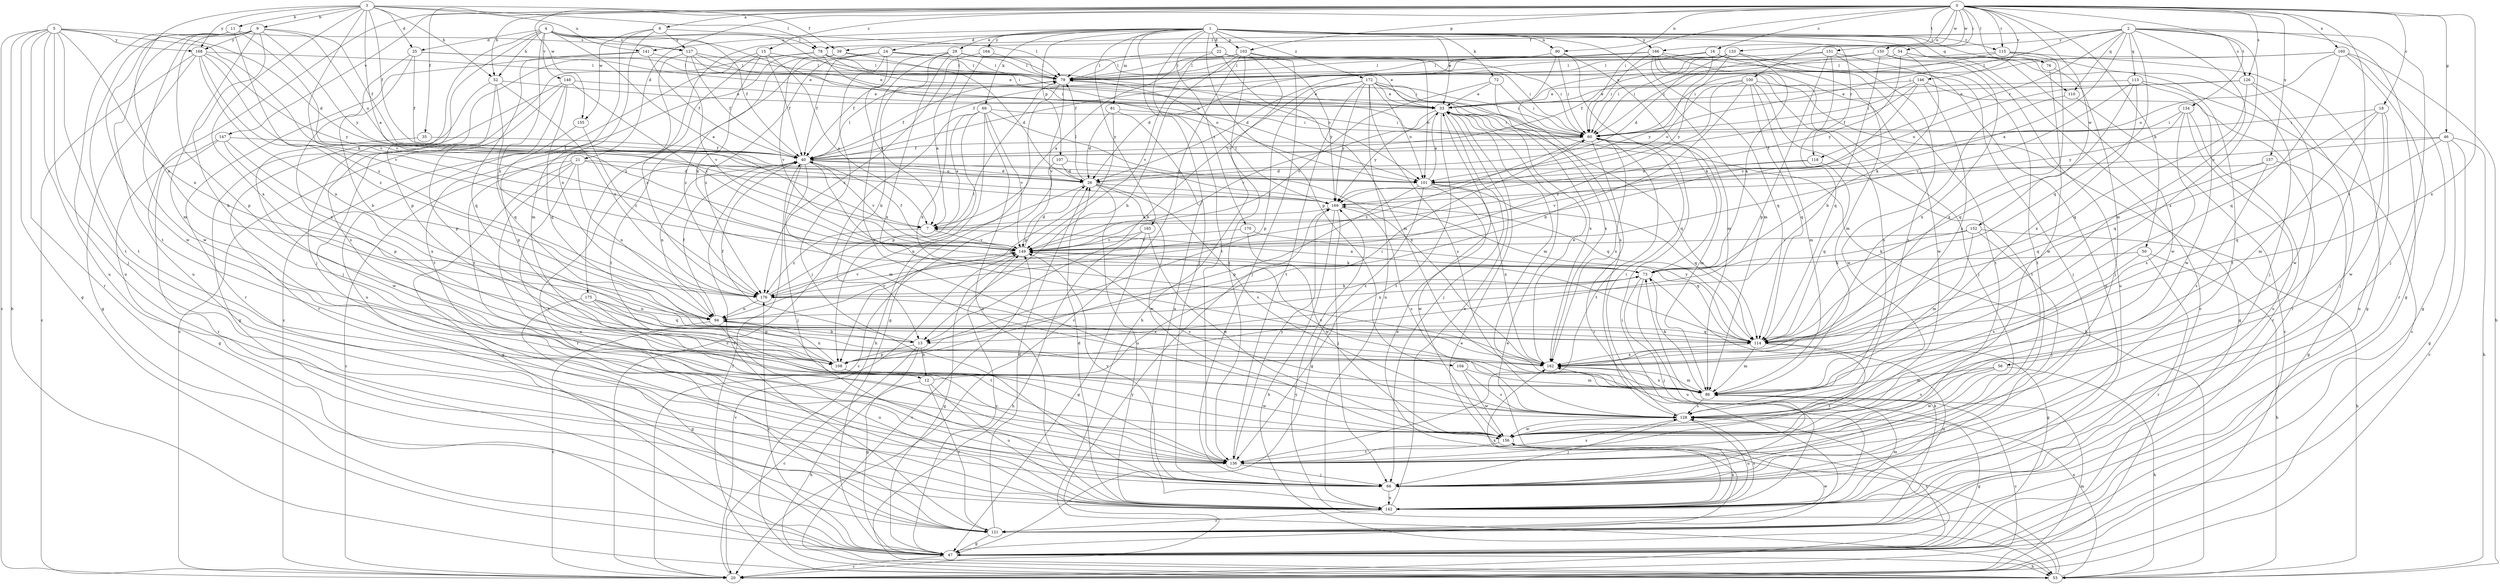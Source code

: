 strict digraph  {
0;
1;
2;
3;
4;
5;
6;
7;
9;
11;
12;
13;
15;
16;
18;
20;
21;
22;
24;
25;
26;
29;
33;
35;
39;
40;
46;
47;
50;
52;
53;
54;
56;
60;
66;
69;
72;
73;
76;
78;
79;
81;
86;
90;
94;
100;
101;
103;
104;
107;
108;
110;
113;
114;
115;
118;
121;
126;
127;
128;
133;
134;
136;
141;
142;
146;
147;
148;
149;
150;
151;
152;
155;
156;
157;
160;
162;
164;
165;
166;
168;
169;
170;
172;
175;
176;
0 -> 6  [label=a];
0 -> 15  [label=c];
0 -> 16  [label=c];
0 -> 18  [label=c];
0 -> 21  [label=d];
0 -> 35  [label=f];
0 -> 46  [label=g];
0 -> 50  [label=h];
0 -> 52  [label=h];
0 -> 54  [label=i];
0 -> 56  [label=i];
0 -> 60  [label=i];
0 -> 76  [label=l];
0 -> 90  [label=n];
0 -> 100  [label=o];
0 -> 103  [label=p];
0 -> 115  [label=r];
0 -> 126  [label=s];
0 -> 133  [label=t];
0 -> 134  [label=t];
0 -> 136  [label=t];
0 -> 146  [label=v];
0 -> 147  [label=v];
0 -> 150  [label=w];
0 -> 151  [label=w];
0 -> 152  [label=w];
0 -> 155  [label=w];
0 -> 157  [label=x];
0 -> 160  [label=x];
0 -> 162  [label=x];
1 -> 20  [label=c];
1 -> 22  [label=d];
1 -> 24  [label=d];
1 -> 29  [label=e];
1 -> 33  [label=e];
1 -> 66  [label=j];
1 -> 69  [label=k];
1 -> 72  [label=k];
1 -> 76  [label=l];
1 -> 81  [label=m];
1 -> 86  [label=m];
1 -> 90  [label=n];
1 -> 103  [label=p];
1 -> 104  [label=p];
1 -> 107  [label=p];
1 -> 110  [label=q];
1 -> 115  [label=r];
1 -> 118  [label=r];
1 -> 136  [label=t];
1 -> 141  [label=u];
1 -> 164  [label=y];
1 -> 165  [label=y];
1 -> 166  [label=y];
1 -> 170  [label=z];
1 -> 172  [label=z];
1 -> 175  [label=z];
2 -> 7  [label=a];
2 -> 39  [label=f];
2 -> 47  [label=g];
2 -> 60  [label=i];
2 -> 66  [label=j];
2 -> 78  [label=l];
2 -> 86  [label=m];
2 -> 110  [label=q];
2 -> 113  [label=q];
2 -> 114  [label=q];
2 -> 118  [label=r];
2 -> 126  [label=s];
2 -> 162  [label=x];
2 -> 166  [label=y];
3 -> 7  [label=a];
3 -> 9  [label=b];
3 -> 11  [label=b];
3 -> 25  [label=d];
3 -> 39  [label=f];
3 -> 40  [label=f];
3 -> 52  [label=h];
3 -> 73  [label=k];
3 -> 78  [label=l];
3 -> 94  [label=n];
3 -> 141  [label=u];
3 -> 162  [label=x];
3 -> 168  [label=y];
4 -> 7  [label=a];
4 -> 25  [label=d];
4 -> 40  [label=f];
4 -> 52  [label=h];
4 -> 60  [label=i];
4 -> 66  [label=j];
4 -> 78  [label=l];
4 -> 101  [label=o];
4 -> 108  [label=p];
4 -> 127  [label=s];
4 -> 148  [label=v];
4 -> 176  [label=z];
5 -> 20  [label=c];
5 -> 26  [label=d];
5 -> 47  [label=g];
5 -> 53  [label=h];
5 -> 66  [label=j];
5 -> 94  [label=n];
5 -> 121  [label=r];
5 -> 136  [label=t];
5 -> 142  [label=u];
5 -> 149  [label=v];
5 -> 168  [label=y];
6 -> 79  [label=l];
6 -> 86  [label=m];
6 -> 94  [label=n];
6 -> 127  [label=s];
6 -> 155  [label=w];
7 -> 149  [label=v];
7 -> 176  [label=z];
9 -> 12  [label=b];
9 -> 40  [label=f];
9 -> 86  [label=m];
9 -> 101  [label=o];
9 -> 108  [label=p];
9 -> 136  [label=t];
9 -> 142  [label=u];
9 -> 156  [label=w];
9 -> 168  [label=y];
9 -> 169  [label=y];
11 -> 127  [label=s];
11 -> 142  [label=u];
11 -> 149  [label=v];
11 -> 156  [label=w];
11 -> 176  [label=z];
12 -> 53  [label=h];
12 -> 60  [label=i];
12 -> 121  [label=r];
12 -> 142  [label=u];
13 -> 12  [label=b];
13 -> 20  [label=c];
13 -> 40  [label=f];
13 -> 47  [label=g];
13 -> 108  [label=p];
15 -> 7  [label=a];
15 -> 20  [label=c];
15 -> 40  [label=f];
15 -> 73  [label=k];
15 -> 79  [label=l];
15 -> 136  [label=t];
16 -> 26  [label=d];
16 -> 40  [label=f];
16 -> 79  [label=l];
16 -> 86  [label=m];
16 -> 142  [label=u];
16 -> 169  [label=y];
18 -> 60  [label=i];
18 -> 86  [label=m];
18 -> 114  [label=q];
18 -> 142  [label=u];
18 -> 156  [label=w];
20 -> 33  [label=e];
20 -> 86  [label=m];
20 -> 149  [label=v];
20 -> 169  [label=y];
21 -> 20  [label=c];
21 -> 26  [label=d];
21 -> 47  [label=g];
21 -> 94  [label=n];
21 -> 101  [label=o];
21 -> 136  [label=t];
21 -> 142  [label=u];
22 -> 60  [label=i];
22 -> 79  [label=l];
22 -> 86  [label=m];
22 -> 149  [label=v];
22 -> 169  [label=y];
24 -> 7  [label=a];
24 -> 33  [label=e];
24 -> 40  [label=f];
24 -> 60  [label=i];
24 -> 66  [label=j];
24 -> 79  [label=l];
24 -> 136  [label=t];
24 -> 176  [label=z];
25 -> 13  [label=b];
25 -> 33  [label=e];
25 -> 40  [label=f];
25 -> 79  [label=l];
25 -> 162  [label=x];
26 -> 79  [label=l];
26 -> 94  [label=n];
26 -> 128  [label=s];
26 -> 142  [label=u];
26 -> 156  [label=w];
26 -> 169  [label=y];
29 -> 7  [label=a];
29 -> 13  [label=b];
29 -> 40  [label=f];
29 -> 79  [label=l];
29 -> 101  [label=o];
29 -> 128  [label=s];
29 -> 162  [label=x];
33 -> 60  [label=i];
33 -> 66  [label=j];
33 -> 86  [label=m];
33 -> 114  [label=q];
33 -> 136  [label=t];
33 -> 149  [label=v];
33 -> 169  [label=y];
35 -> 40  [label=f];
35 -> 156  [label=w];
39 -> 26  [label=d];
39 -> 79  [label=l];
39 -> 136  [label=t];
39 -> 149  [label=v];
39 -> 176  [label=z];
40 -> 26  [label=d];
40 -> 66  [label=j];
40 -> 79  [label=l];
40 -> 86  [label=m];
40 -> 94  [label=n];
40 -> 101  [label=o];
40 -> 114  [label=q];
40 -> 121  [label=r];
40 -> 149  [label=v];
46 -> 20  [label=c];
46 -> 40  [label=f];
46 -> 47  [label=g];
46 -> 53  [label=h];
46 -> 101  [label=o];
46 -> 114  [label=q];
47 -> 20  [label=c];
47 -> 33  [label=e];
47 -> 53  [label=h];
47 -> 128  [label=s];
47 -> 149  [label=v];
47 -> 176  [label=z];
50 -> 53  [label=h];
50 -> 73  [label=k];
50 -> 121  [label=r];
50 -> 128  [label=s];
52 -> 33  [label=e];
52 -> 108  [label=p];
52 -> 114  [label=q];
52 -> 121  [label=r];
52 -> 176  [label=z];
53 -> 33  [label=e];
53 -> 40  [label=f];
53 -> 149  [label=v];
53 -> 162  [label=x];
53 -> 169  [label=y];
54 -> 73  [label=k];
54 -> 79  [label=l];
54 -> 136  [label=t];
54 -> 156  [label=w];
54 -> 169  [label=y];
56 -> 53  [label=h];
56 -> 86  [label=m];
56 -> 128  [label=s];
56 -> 156  [label=w];
60 -> 40  [label=f];
60 -> 86  [label=m];
60 -> 121  [label=r];
60 -> 136  [label=t];
60 -> 162  [label=x];
60 -> 176  [label=z];
66 -> 142  [label=u];
66 -> 149  [label=v];
69 -> 7  [label=a];
69 -> 20  [label=c];
69 -> 53  [label=h];
69 -> 60  [label=i];
69 -> 108  [label=p];
69 -> 142  [label=u];
69 -> 149  [label=v];
69 -> 162  [label=x];
72 -> 33  [label=e];
72 -> 60  [label=i];
72 -> 149  [label=v];
72 -> 162  [label=x];
73 -> 7  [label=a];
73 -> 47  [label=g];
73 -> 66  [label=j];
73 -> 94  [label=n];
73 -> 142  [label=u];
73 -> 176  [label=z];
76 -> 66  [label=j];
76 -> 156  [label=w];
78 -> 33  [label=e];
78 -> 60  [label=i];
78 -> 66  [label=j];
78 -> 79  [label=l];
78 -> 101  [label=o];
78 -> 128  [label=s];
79 -> 33  [label=e];
79 -> 40  [label=f];
79 -> 47  [label=g];
79 -> 149  [label=v];
81 -> 26  [label=d];
81 -> 60  [label=i];
81 -> 108  [label=p];
81 -> 142  [label=u];
86 -> 20  [label=c];
86 -> 73  [label=k];
86 -> 128  [label=s];
86 -> 149  [label=v];
86 -> 162  [label=x];
90 -> 60  [label=i];
90 -> 73  [label=k];
90 -> 79  [label=l];
90 -> 86  [label=m];
90 -> 128  [label=s];
94 -> 13  [label=b];
94 -> 20  [label=c];
94 -> 40  [label=f];
94 -> 114  [label=q];
94 -> 142  [label=u];
94 -> 149  [label=v];
100 -> 13  [label=b];
100 -> 33  [label=e];
100 -> 47  [label=g];
100 -> 86  [label=m];
100 -> 101  [label=o];
100 -> 114  [label=q];
100 -> 136  [label=t];
100 -> 176  [label=z];
101 -> 33  [label=e];
101 -> 47  [label=g];
101 -> 108  [label=p];
101 -> 114  [label=q];
101 -> 156  [label=w];
101 -> 162  [label=x];
103 -> 7  [label=a];
103 -> 13  [label=b];
103 -> 20  [label=c];
103 -> 53  [label=h];
103 -> 66  [label=j];
103 -> 79  [label=l];
103 -> 101  [label=o];
103 -> 136  [label=t];
104 -> 86  [label=m];
104 -> 128  [label=s];
104 -> 156  [label=w];
107 -> 20  [label=c];
107 -> 26  [label=d];
107 -> 114  [label=q];
108 -> 94  [label=n];
108 -> 156  [label=w];
110 -> 20  [label=c];
110 -> 156  [label=w];
113 -> 20  [label=c];
113 -> 33  [label=e];
113 -> 114  [label=q];
113 -> 149  [label=v];
113 -> 156  [label=w];
113 -> 162  [label=x];
114 -> 86  [label=m];
114 -> 136  [label=t];
114 -> 142  [label=u];
114 -> 162  [label=x];
114 -> 169  [label=y];
115 -> 47  [label=g];
115 -> 60  [label=i];
115 -> 66  [label=j];
115 -> 79  [label=l];
115 -> 162  [label=x];
118 -> 101  [label=o];
118 -> 114  [label=q];
118 -> 149  [label=v];
121 -> 26  [label=d];
121 -> 40  [label=f];
121 -> 47  [label=g];
121 -> 73  [label=k];
121 -> 156  [label=w];
126 -> 33  [label=e];
126 -> 66  [label=j];
126 -> 101  [label=o];
126 -> 114  [label=q];
126 -> 156  [label=w];
127 -> 33  [label=e];
127 -> 40  [label=f];
127 -> 60  [label=i];
127 -> 79  [label=l];
127 -> 149  [label=v];
127 -> 176  [label=z];
128 -> 47  [label=g];
128 -> 60  [label=i];
128 -> 66  [label=j];
128 -> 142  [label=u];
128 -> 149  [label=v];
128 -> 156  [label=w];
133 -> 26  [label=d];
133 -> 40  [label=f];
133 -> 60  [label=i];
133 -> 73  [label=k];
133 -> 79  [label=l];
133 -> 136  [label=t];
133 -> 169  [label=y];
134 -> 60  [label=i];
134 -> 121  [label=r];
134 -> 128  [label=s];
134 -> 142  [label=u];
134 -> 169  [label=y];
136 -> 66  [label=j];
136 -> 128  [label=s];
136 -> 169  [label=y];
141 -> 40  [label=f];
141 -> 79  [label=l];
141 -> 114  [label=q];
141 -> 121  [label=r];
142 -> 26  [label=d];
142 -> 33  [label=e];
142 -> 60  [label=i];
142 -> 86  [label=m];
142 -> 121  [label=r];
142 -> 128  [label=s];
142 -> 162  [label=x];
146 -> 33  [label=e];
146 -> 40  [label=f];
146 -> 60  [label=i];
146 -> 121  [label=r];
146 -> 149  [label=v];
146 -> 162  [label=x];
147 -> 40  [label=f];
147 -> 47  [label=g];
147 -> 108  [label=p];
147 -> 121  [label=r];
147 -> 162  [label=x];
148 -> 20  [label=c];
148 -> 33  [label=e];
148 -> 47  [label=g];
148 -> 114  [label=q];
148 -> 142  [label=u];
148 -> 149  [label=v];
149 -> 26  [label=d];
149 -> 40  [label=f];
149 -> 47  [label=g];
149 -> 73  [label=k];
150 -> 13  [label=b];
150 -> 60  [label=i];
150 -> 79  [label=l];
150 -> 142  [label=u];
150 -> 162  [label=x];
151 -> 60  [label=i];
151 -> 66  [label=j];
151 -> 79  [label=l];
151 -> 108  [label=p];
151 -> 114  [label=q];
151 -> 128  [label=s];
152 -> 53  [label=h];
152 -> 66  [label=j];
152 -> 73  [label=k];
152 -> 86  [label=m];
152 -> 149  [label=v];
155 -> 108  [label=p];
155 -> 176  [label=z];
156 -> 136  [label=t];
156 -> 142  [label=u];
157 -> 26  [label=d];
157 -> 47  [label=g];
157 -> 114  [label=q];
157 -> 128  [label=s];
160 -> 33  [label=e];
160 -> 47  [label=g];
160 -> 53  [label=h];
160 -> 79  [label=l];
160 -> 101  [label=o];
160 -> 114  [label=q];
160 -> 121  [label=r];
162 -> 33  [label=e];
162 -> 86  [label=m];
164 -> 79  [label=l];
164 -> 162  [label=x];
164 -> 176  [label=z];
165 -> 47  [label=g];
165 -> 53  [label=h];
165 -> 149  [label=v];
165 -> 156  [label=w];
166 -> 26  [label=d];
166 -> 40  [label=f];
166 -> 60  [label=i];
166 -> 66  [label=j];
166 -> 79  [label=l];
166 -> 114  [label=q];
166 -> 128  [label=s];
166 -> 136  [label=t];
166 -> 156  [label=w];
168 -> 20  [label=c];
168 -> 47  [label=g];
168 -> 79  [label=l];
168 -> 94  [label=n];
168 -> 149  [label=v];
168 -> 169  [label=y];
168 -> 176  [label=z];
169 -> 7  [label=a];
169 -> 53  [label=h];
169 -> 66  [label=j];
169 -> 79  [label=l];
169 -> 128  [label=s];
170 -> 114  [label=q];
170 -> 149  [label=v];
170 -> 156  [label=w];
172 -> 13  [label=b];
172 -> 33  [label=e];
172 -> 53  [label=h];
172 -> 60  [label=i];
172 -> 101  [label=o];
172 -> 108  [label=p];
172 -> 128  [label=s];
172 -> 136  [label=t];
172 -> 142  [label=u];
172 -> 162  [label=x];
172 -> 169  [label=y];
175 -> 47  [label=g];
175 -> 94  [label=n];
175 -> 108  [label=p];
175 -> 114  [label=q];
175 -> 136  [label=t];
176 -> 73  [label=k];
176 -> 79  [label=l];
176 -> 94  [label=n];
176 -> 149  [label=v];
176 -> 162  [label=x];
}
